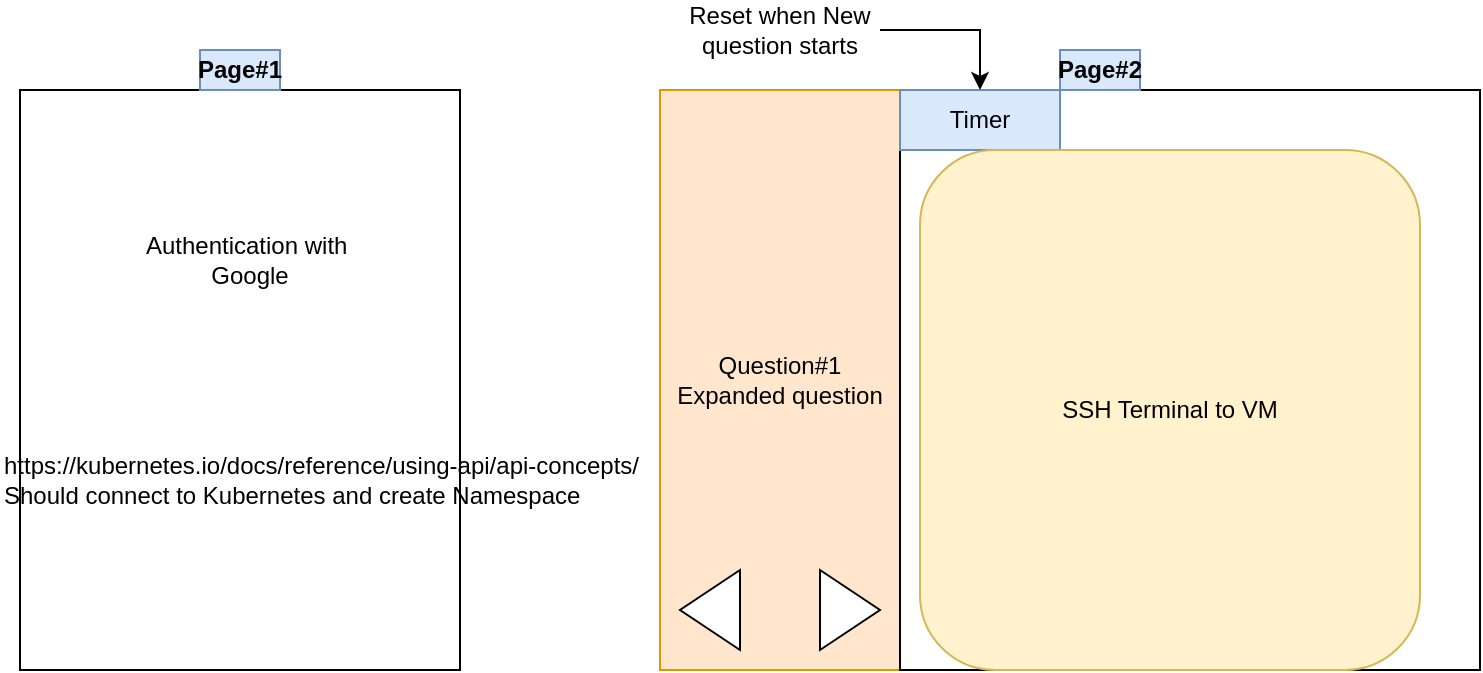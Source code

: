 <mxfile version="13.8.5" type="github" pages="2">
  <diagram id="a8DZd4pTrANNuwWvUfZb" name="Page-1">
    <mxGraphModel dx="744" dy="393" grid="1" gridSize="10" guides="1" tooltips="1" connect="1" arrows="1" fold="1" page="1" pageScale="1" pageWidth="850" pageHeight="1100" math="0" shadow="0">
      <root>
        <mxCell id="0" />
        <mxCell id="1" parent="0" />
        <mxCell id="fcoQ4BzhZd5VfGcqPhMv-1" value="Question#1&lt;br&gt;Expanded question" style="rounded=0;whiteSpace=wrap;html=1;fillColor=#ffe6cc;strokeColor=#d79b00;" parent="1" vertex="1">
          <mxGeometry x="380" y="80" width="120" height="290" as="geometry" />
        </mxCell>
        <mxCell id="fcoQ4BzhZd5VfGcqPhMv-2" value="" style="whiteSpace=wrap;html=1;aspect=fixed;" parent="1" vertex="1">
          <mxGeometry x="500" y="80" width="290" height="290" as="geometry" />
        </mxCell>
        <mxCell id="fcoQ4BzhZd5VfGcqPhMv-3" value="" style="triangle;whiteSpace=wrap;html=1;" parent="1" vertex="1">
          <mxGeometry x="460" y="320" width="30" height="40" as="geometry" />
        </mxCell>
        <mxCell id="fcoQ4BzhZd5VfGcqPhMv-4" value="" style="triangle;whiteSpace=wrap;html=1;rotation=-180;" parent="1" vertex="1">
          <mxGeometry x="390" y="320" width="30" height="40" as="geometry" />
        </mxCell>
        <mxCell id="fcoQ4BzhZd5VfGcqPhMv-5" value="Timer" style="rounded=0;whiteSpace=wrap;html=1;fillColor=#dae8fc;strokeColor=#6c8ebf;" parent="1" vertex="1">
          <mxGeometry x="500" y="80" width="80" height="30" as="geometry" />
        </mxCell>
        <mxCell id="fcoQ4BzhZd5VfGcqPhMv-6" value="SSH Terminal to VM" style="rounded=1;whiteSpace=wrap;html=1;fillColor=#fff2cc;strokeColor=#d6b656;" parent="1" vertex="1">
          <mxGeometry x="510" y="110" width="250" height="260" as="geometry" />
        </mxCell>
        <mxCell id="fcoQ4BzhZd5VfGcqPhMv-7" value="" style="rounded=0;whiteSpace=wrap;html=1;" parent="1" vertex="1">
          <mxGeometry x="60" y="80" width="220" height="290" as="geometry" />
        </mxCell>
        <mxCell id="fcoQ4BzhZd5VfGcqPhMv-8" value="Authentication with&amp;nbsp;&lt;br&gt;Google" style="text;html=1;strokeColor=none;fillColor=none;align=center;verticalAlign=middle;whiteSpace=wrap;rounded=0;" parent="1" vertex="1">
          <mxGeometry x="120" y="120" width="110" height="90" as="geometry" />
        </mxCell>
        <mxCell id="GixdcXiz6Bqy9y5Bf0-A-1" value="Page#1" style="text;html=1;strokeColor=#6c8ebf;fillColor=#dae8fc;align=center;verticalAlign=middle;whiteSpace=wrap;rounded=0;fontStyle=1" parent="1" vertex="1">
          <mxGeometry x="150" y="60" width="40" height="20" as="geometry" />
        </mxCell>
        <mxCell id="GixdcXiz6Bqy9y5Bf0-A-2" value="Page#2" style="text;html=1;strokeColor=#6c8ebf;fillColor=#dae8fc;align=center;verticalAlign=middle;whiteSpace=wrap;rounded=0;fontStyle=1" parent="1" vertex="1">
          <mxGeometry x="580" y="60" width="40" height="20" as="geometry" />
        </mxCell>
        <mxCell id="-jHQZS_zbCC6h3Bkzeb3-1" value="https://kubernetes.io/docs/reference/using-api/api-concepts/&lt;br&gt;Should connect to Kubernetes and create Namespace" style="text;html=1;align=left;verticalAlign=middle;resizable=0;points=[];autosize=1;" vertex="1" parent="1">
          <mxGeometry x="50" y="260" width="330" height="30" as="geometry" />
        </mxCell>
        <mxCell id="_prXjZ1QF6NRStm8LX8Y-2" style="edgeStyle=orthogonalEdgeStyle;rounded=0;orthogonalLoop=1;jettySize=auto;html=1;" edge="1" parent="1" source="_prXjZ1QF6NRStm8LX8Y-1" target="fcoQ4BzhZd5VfGcqPhMv-5">
          <mxGeometry relative="1" as="geometry" />
        </mxCell>
        <mxCell id="_prXjZ1QF6NRStm8LX8Y-1" value="Reset when New question starts" style="text;html=1;strokeColor=none;fillColor=none;align=center;verticalAlign=middle;whiteSpace=wrap;rounded=0;" vertex="1" parent="1">
          <mxGeometry x="390" y="40" width="100" height="20" as="geometry" />
        </mxCell>
      </root>
    </mxGraphModel>
  </diagram>
  <diagram id="Bl0revCOdk7Jhsu2Hz7r" name="Page-2">
    <mxGraphModel dx="744" dy="393" grid="1" gridSize="10" guides="1" tooltips="1" connect="1" arrows="1" fold="1" page="1" pageScale="1" pageWidth="850" pageHeight="1100" math="0" shadow="0">
      <root>
        <mxCell id="XBmFHnOPGoCKAQ6FAXSj-0" />
        <mxCell id="XBmFHnOPGoCKAQ6FAXSj-1" parent="XBmFHnOPGoCKAQ6FAXSj-0" />
        <mxCell id="H3iH9N38_KbMxCZwlIuI-0" value="https://kubernetes.io/docs/reference/using-api/api-concepts/&lt;br&gt;Should connect to Kubernetes and create Namespace" style="text;html=1;align=left;verticalAlign=middle;resizable=0;points=[];autosize=1;" vertex="1" parent="XBmFHnOPGoCKAQ6FAXSj-1">
          <mxGeometry x="80" y="55" width="330" height="30" as="geometry" />
        </mxCell>
      </root>
    </mxGraphModel>
  </diagram>
</mxfile>
